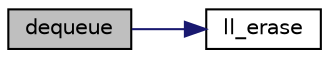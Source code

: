 digraph "dequeue"
{
 // LATEX_PDF_SIZE
  edge [fontname="Helvetica",fontsize="10",labelfontname="Helvetica",labelfontsize="10"];
  node [fontname="Helvetica",fontsize="10",shape=record];
  rankdir="LR";
  Node1 [label="dequeue",height=0.2,width=0.4,color="black", fillcolor="grey75", style="filled", fontcolor="black",tooltip="Erases the earliest available enqueued data of the provided queue."];
  Node1 -> Node2 [color="midnightblue",fontsize="10",style="solid",fontname="Helvetica"];
  Node2 [label="ll_erase",height=0.2,width=0.4,color="black", fillcolor="white", style="filled",URL="$node_8h.html#ab375d736ae4cb67dc8ca8a72ca87efa0",tooltip="Erases the element of the list specified by index."];
}
